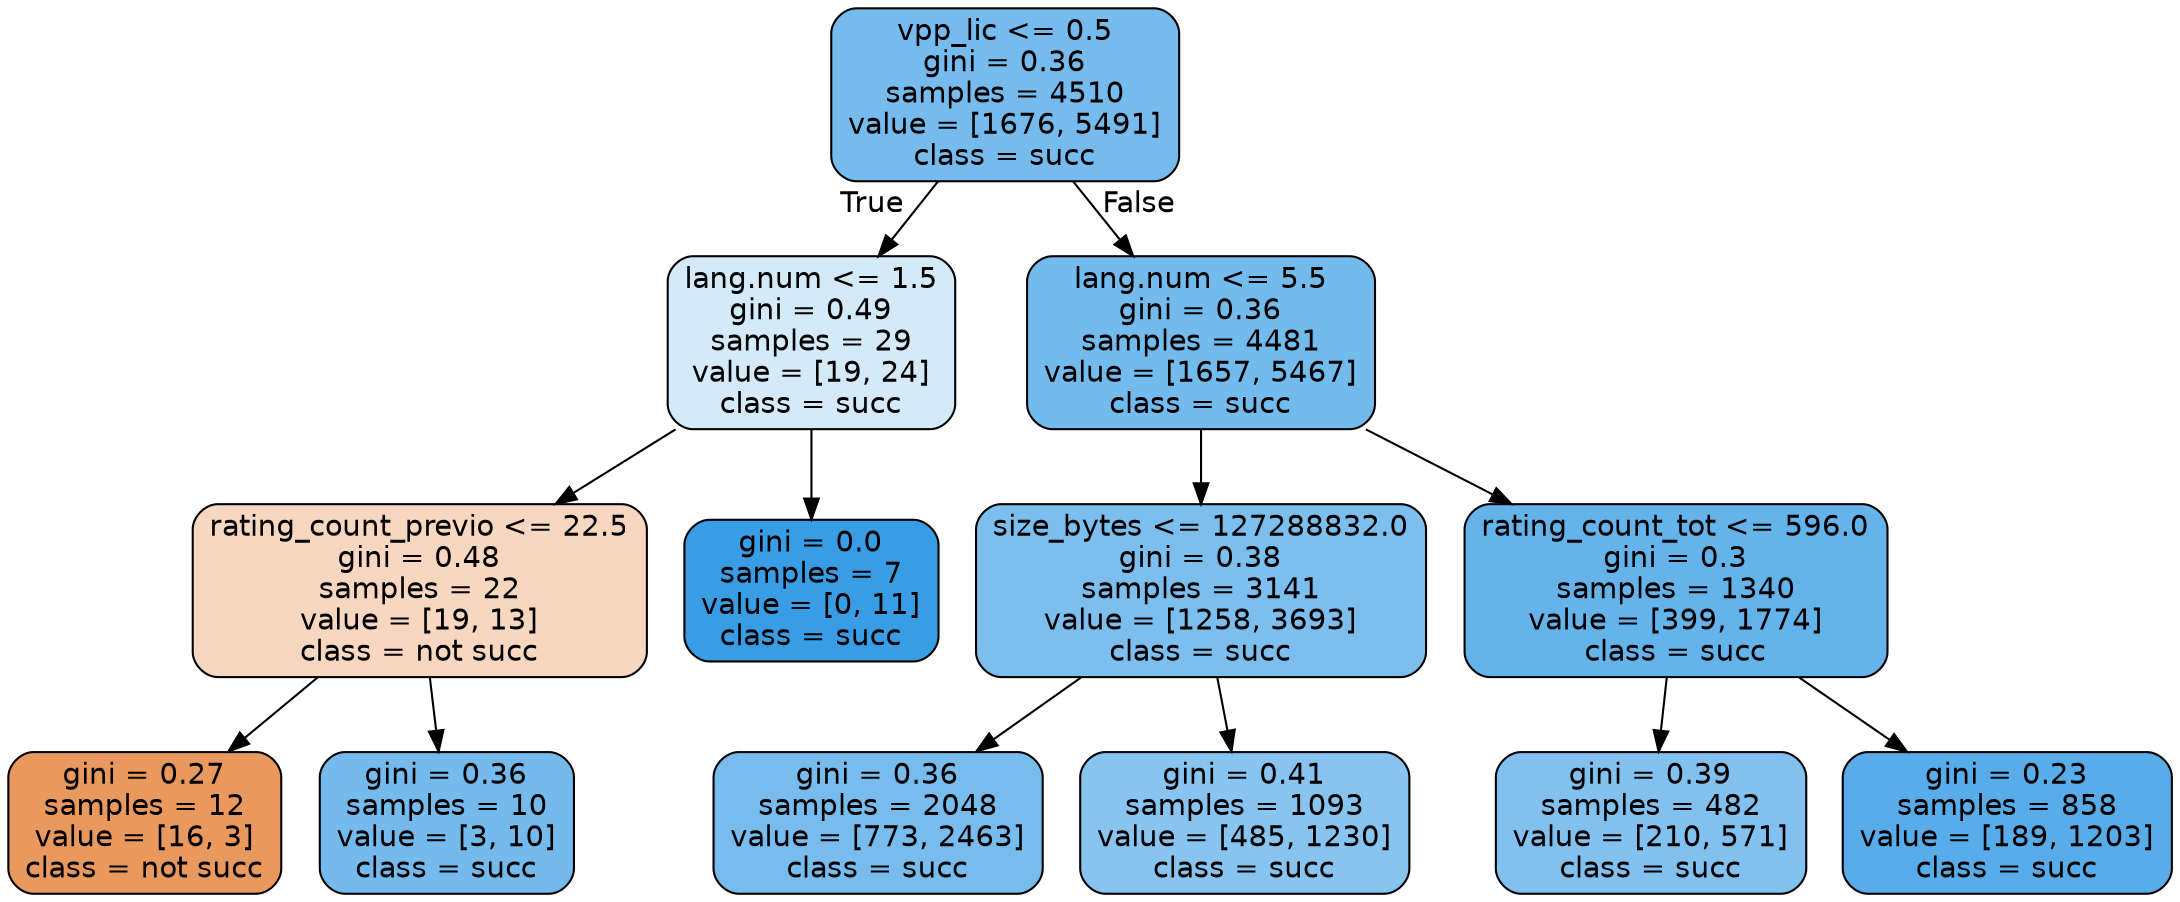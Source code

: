 digraph Tree {
node [shape=box, style="filled, rounded", color="black", fontname=helvetica] ;
edge [fontname=helvetica] ;
0 [label="vpp_lic <= 0.5\ngini = 0.36\nsamples = 4510\nvalue = [1676, 5491]\nclass = succ", fillcolor="#399de5b1"] ;
1 [label="lang.num <= 1.5\ngini = 0.49\nsamples = 29\nvalue = [19, 24]\nclass = succ", fillcolor="#399de535"] ;
0 -> 1 [labeldistance=2.5, labelangle=45, headlabel="True"] ;
2 [label="rating_count_previo <= 22.5\ngini = 0.48\nsamples = 22\nvalue = [19, 13]\nclass = not succ", fillcolor="#e5813951"] ;
1 -> 2 ;
3 [label="gini = 0.27\nsamples = 12\nvalue = [16, 3]\nclass = not succ", fillcolor="#e58139cf"] ;
2 -> 3 ;
4 [label="gini = 0.36\nsamples = 10\nvalue = [3, 10]\nclass = succ", fillcolor="#399de5b3"] ;
2 -> 4 ;
5 [label="gini = 0.0\nsamples = 7\nvalue = [0, 11]\nclass = succ", fillcolor="#399de5ff"] ;
1 -> 5 ;
6 [label="lang.num <= 5.5\ngini = 0.36\nsamples = 4481\nvalue = [1657, 5467]\nclass = succ", fillcolor="#399de5b2"] ;
0 -> 6 [labeldistance=2.5, labelangle=-45, headlabel="False"] ;
7 [label="size_bytes <= 127288832.0\ngini = 0.38\nsamples = 3141\nvalue = [1258, 3693]\nclass = succ", fillcolor="#399de5a8"] ;
6 -> 7 ;
8 [label="gini = 0.36\nsamples = 2048\nvalue = [773, 2463]\nclass = succ", fillcolor="#399de5af"] ;
7 -> 8 ;
9 [label="gini = 0.41\nsamples = 1093\nvalue = [485, 1230]\nclass = succ", fillcolor="#399de59a"] ;
7 -> 9 ;
10 [label="rating_count_tot <= 596.0\ngini = 0.3\nsamples = 1340\nvalue = [399, 1774]\nclass = succ", fillcolor="#399de5c6"] ;
6 -> 10 ;
11 [label="gini = 0.39\nsamples = 482\nvalue = [210, 571]\nclass = succ", fillcolor="#399de5a1"] ;
10 -> 11 ;
12 [label="gini = 0.23\nsamples = 858\nvalue = [189, 1203]\nclass = succ", fillcolor="#399de5d7"] ;
10 -> 12 ;
}